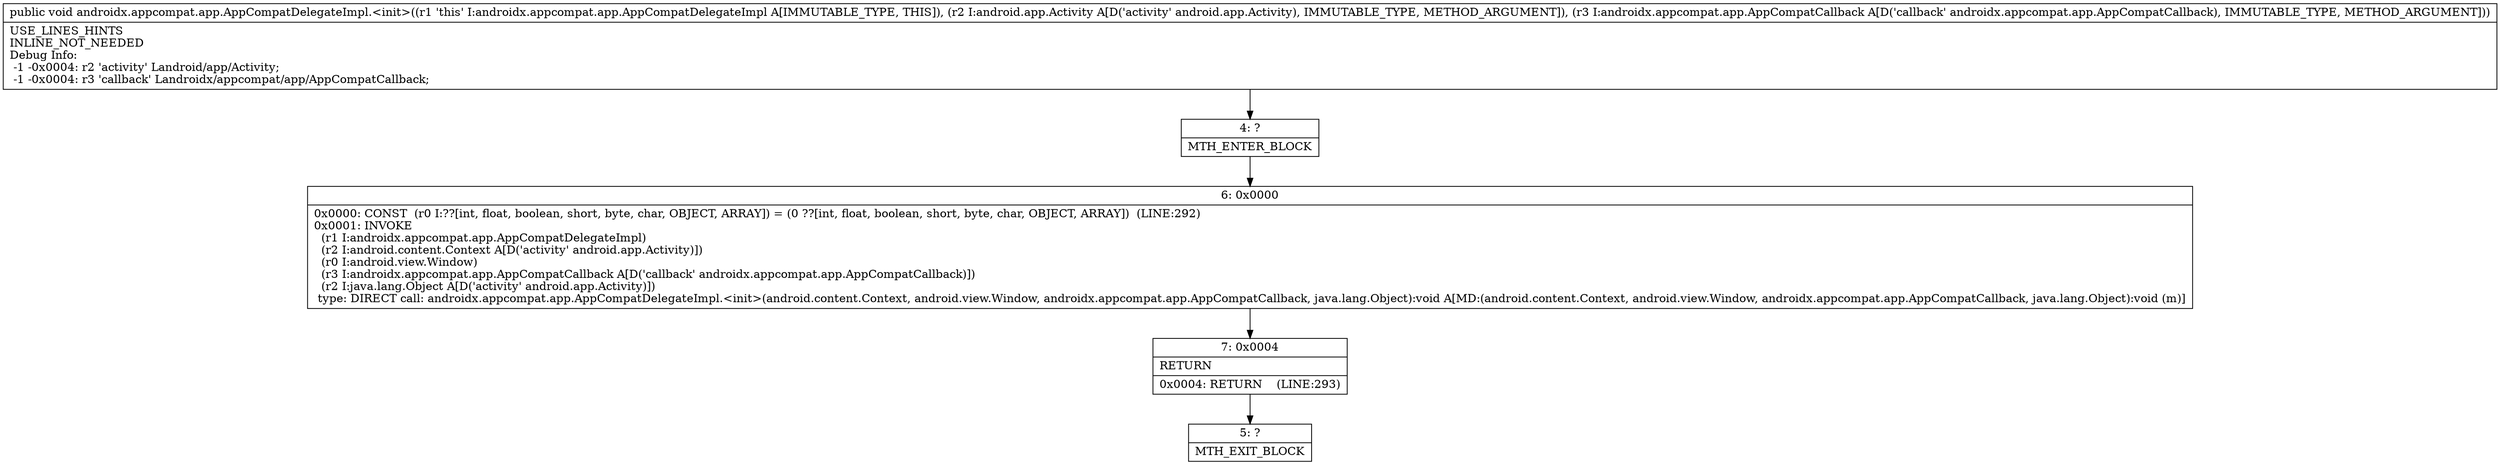 digraph "CFG forandroidx.appcompat.app.AppCompatDelegateImpl.\<init\>(Landroid\/app\/Activity;Landroidx\/appcompat\/app\/AppCompatCallback;)V" {
Node_4 [shape=record,label="{4\:\ ?|MTH_ENTER_BLOCK\l}"];
Node_6 [shape=record,label="{6\:\ 0x0000|0x0000: CONST  (r0 I:??[int, float, boolean, short, byte, char, OBJECT, ARRAY]) = (0 ??[int, float, boolean, short, byte, char, OBJECT, ARRAY])  (LINE:292)\l0x0001: INVOKE  \l  (r1 I:androidx.appcompat.app.AppCompatDelegateImpl)\l  (r2 I:android.content.Context A[D('activity' android.app.Activity)])\l  (r0 I:android.view.Window)\l  (r3 I:androidx.appcompat.app.AppCompatCallback A[D('callback' androidx.appcompat.app.AppCompatCallback)])\l  (r2 I:java.lang.Object A[D('activity' android.app.Activity)])\l type: DIRECT call: androidx.appcompat.app.AppCompatDelegateImpl.\<init\>(android.content.Context, android.view.Window, androidx.appcompat.app.AppCompatCallback, java.lang.Object):void A[MD:(android.content.Context, android.view.Window, androidx.appcompat.app.AppCompatCallback, java.lang.Object):void (m)]\l}"];
Node_7 [shape=record,label="{7\:\ 0x0004|RETURN\l|0x0004: RETURN    (LINE:293)\l}"];
Node_5 [shape=record,label="{5\:\ ?|MTH_EXIT_BLOCK\l}"];
MethodNode[shape=record,label="{public void androidx.appcompat.app.AppCompatDelegateImpl.\<init\>((r1 'this' I:androidx.appcompat.app.AppCompatDelegateImpl A[IMMUTABLE_TYPE, THIS]), (r2 I:android.app.Activity A[D('activity' android.app.Activity), IMMUTABLE_TYPE, METHOD_ARGUMENT]), (r3 I:androidx.appcompat.app.AppCompatCallback A[D('callback' androidx.appcompat.app.AppCompatCallback), IMMUTABLE_TYPE, METHOD_ARGUMENT]))  | USE_LINES_HINTS\lINLINE_NOT_NEEDED\lDebug Info:\l  \-1 \-0x0004: r2 'activity' Landroid\/app\/Activity;\l  \-1 \-0x0004: r3 'callback' Landroidx\/appcompat\/app\/AppCompatCallback;\l}"];
MethodNode -> Node_4;Node_4 -> Node_6;
Node_6 -> Node_7;
Node_7 -> Node_5;
}

